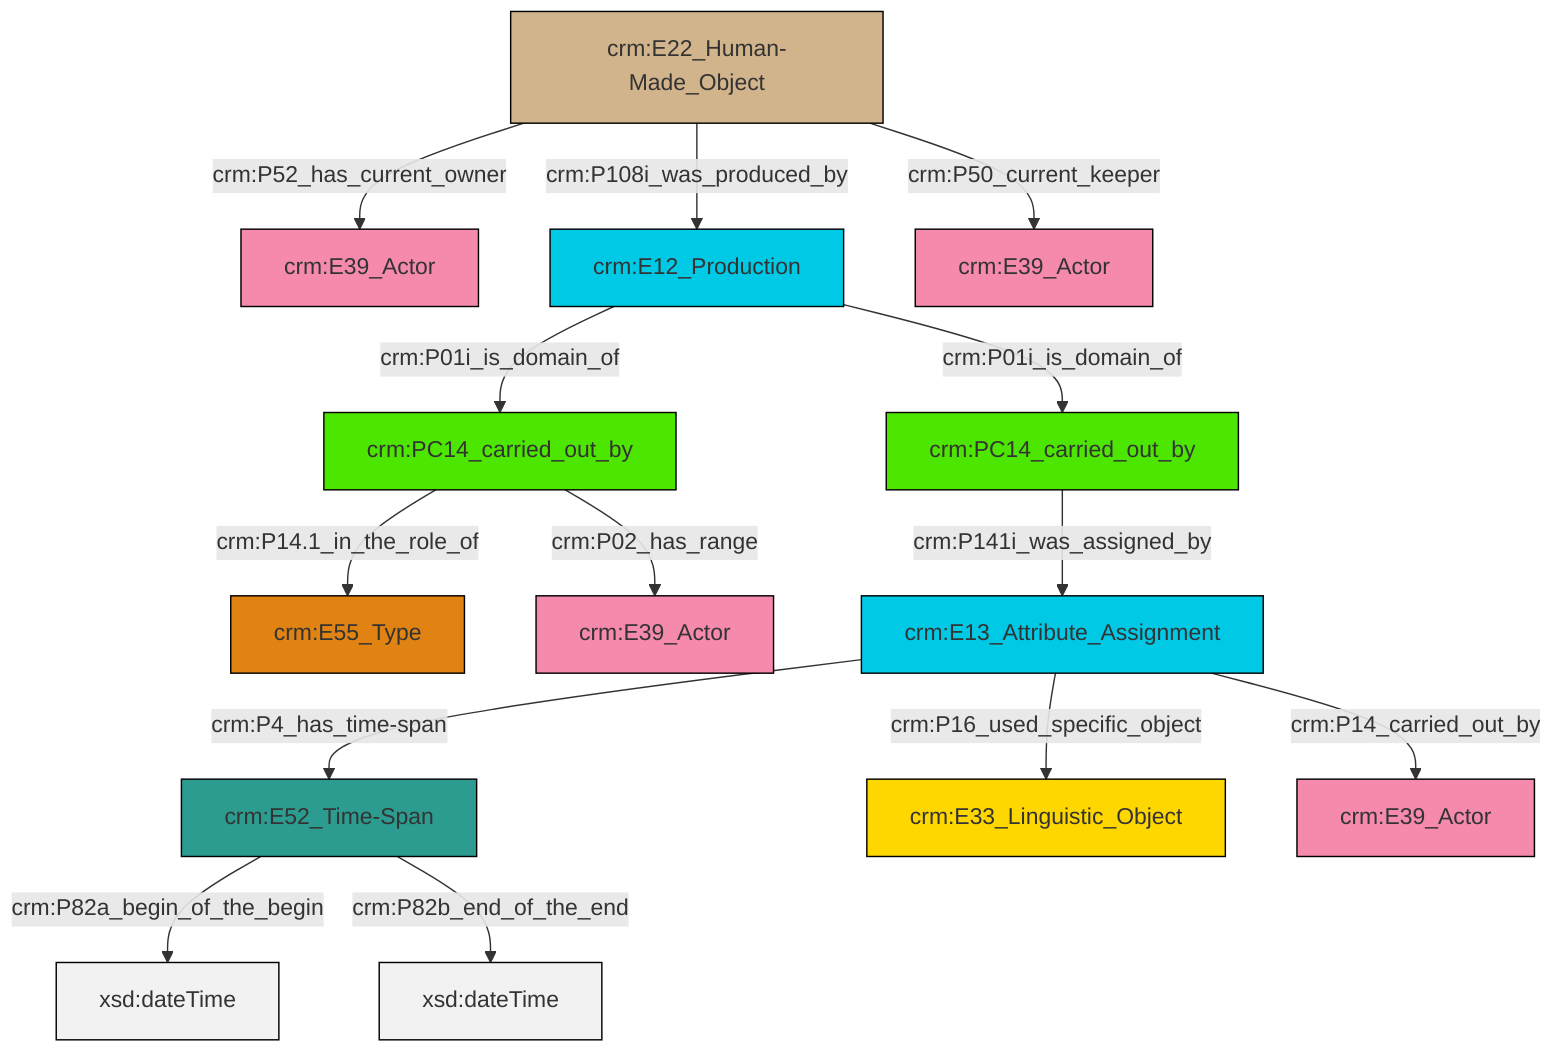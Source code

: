 graph TD
classDef Literal fill:#f2f2f2,stroke:#000000;
classDef CRM_Entity fill:#FFFFFF,stroke:#000000;
classDef Temporal_Entity fill:#00C9E6, stroke:#000000;
classDef Type fill:#E18312, stroke:#000000;
classDef Time-Span fill:#2C9C91, stroke:#000000;
classDef Appellation fill:#FFEB7F, stroke:#000000;
classDef Place fill:#008836, stroke:#000000;
classDef Persistent_Item fill:#B266B2, stroke:#000000;
classDef Conceptual_Object fill:#FFD700, stroke:#000000;
classDef Physical_Thing fill:#D2B48C, stroke:#000000;
classDef Actor fill:#f58aad, stroke:#000000;
classDef PC_Classes fill:#4ce600, stroke:#000000;
classDef Multi fill:#cccccc,stroke:#000000;

0["crm:PC14_carried_out_by"]:::PC_Classes -->|crm:P14.1_in_the_role_of| 1["crm:E55_Type"]:::Type
6["crm:E13_Attribute_Assignment"]:::Temporal_Entity -->|crm:P4_has_time-span| 7["crm:E52_Time-Span"]:::Time-Span
4["crm:E12_Production"]:::Temporal_Entity -->|crm:P01i_is_domain_of| 0["crm:PC14_carried_out_by"]:::PC_Classes
7["crm:E52_Time-Span"]:::Time-Span -->|crm:P82a_begin_of_the_begin| 16[xsd:dateTime]:::Literal
17["crm:PC14_carried_out_by"]:::PC_Classes -->|crm:P141i_was_assigned_by| 6["crm:E13_Attribute_Assignment"]:::Temporal_Entity
4["crm:E12_Production"]:::Temporal_Entity -->|crm:P01i_is_domain_of| 17["crm:PC14_carried_out_by"]:::PC_Classes
0["crm:PC14_carried_out_by"]:::PC_Classes -->|crm:P02_has_range| 14["crm:E39_Actor"]:::Actor
10["crm:E22_Human-Made_Object"]:::Physical_Thing -->|crm:P52_has_current_owner| 20["crm:E39_Actor"]:::Actor
10["crm:E22_Human-Made_Object"]:::Physical_Thing -->|crm:P108i_was_produced_by| 4["crm:E12_Production"]:::Temporal_Entity
7["crm:E52_Time-Span"]:::Time-Span -->|crm:P82b_end_of_the_end| 23[xsd:dateTime]:::Literal
6["crm:E13_Attribute_Assignment"]:::Temporal_Entity -->|crm:P16_used_specific_object| 2["crm:E33_Linguistic_Object"]:::Conceptual_Object
10["crm:E22_Human-Made_Object"]:::Physical_Thing -->|crm:P50_current_keeper| 12["crm:E39_Actor"]:::Actor
6["crm:E13_Attribute_Assignment"]:::Temporal_Entity -->|crm:P14_carried_out_by| 21["crm:E39_Actor"]:::Actor